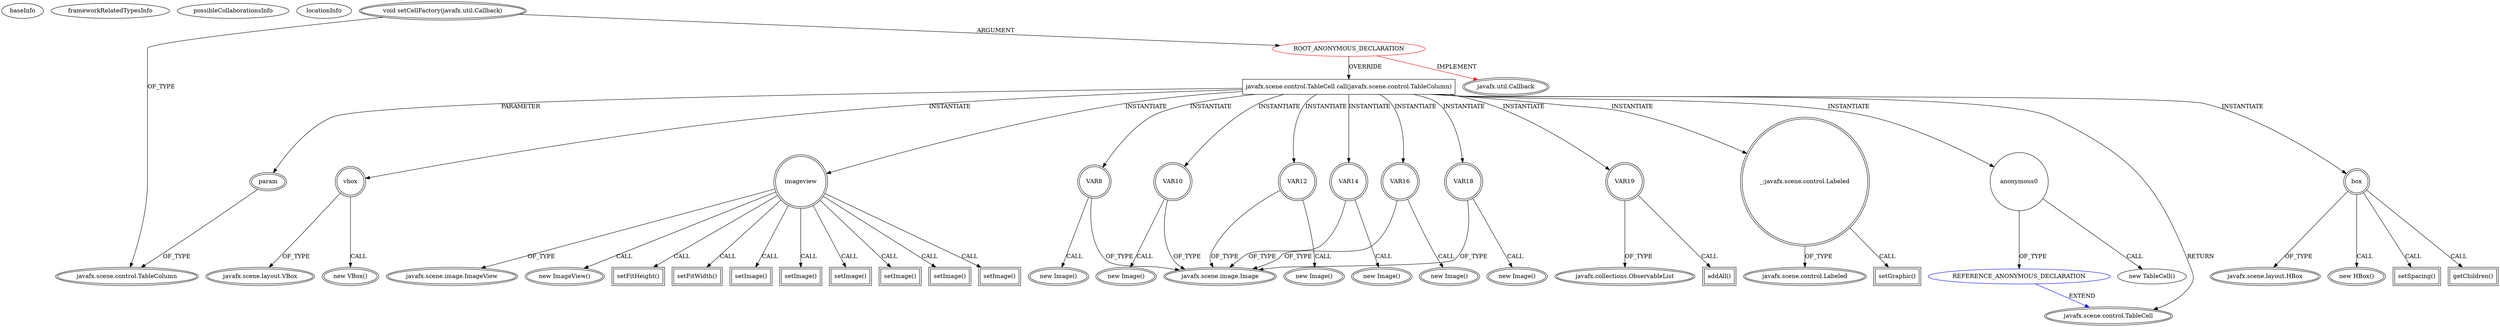 digraph {
baseInfo[graphId=2712,category="extension_graph",isAnonymous=true,possibleRelation=true]
frameworkRelatedTypesInfo[0="javafx.util.Callback"]
possibleCollaborationsInfo[0="2712~OVERRIDING_METHOD_DECLARATION-INSTANTIATION-~javafx.util.Callback ~javafx.scene.control.TableCell ~true~true"]
locationInfo[projectName="geyrix57-Proyecto_1_Bases",filePath="/geyrix57-Proyecto_1_Bases/Proyecto_1_Bases-master/src/Control/ControlLog.java",contextSignature="void initialize(java.net.URL,java.util.ResourceBundle)",graphId="2712"]
0[label="ROOT_ANONYMOUS_DECLARATION",vertexType="ROOT_ANONYMOUS_DECLARATION",isFrameworkType=false,color=red]
1[label="javafx.util.Callback",vertexType="FRAMEWORK_INTERFACE_TYPE",isFrameworkType=true,peripheries=2]
2[label="void setCellFactory(javafx.util.Callback)",vertexType="OUTSIDE_CALL",isFrameworkType=true,peripheries=2]
3[label="javafx.scene.control.TableColumn",vertexType="FRAMEWORK_CLASS_TYPE",isFrameworkType=true,peripheries=2]
4[label="javafx.scene.control.TableCell call(javafx.scene.control.TableColumn)",vertexType="OVERRIDING_METHOD_DECLARATION",isFrameworkType=false,shape=box]
5[label="javafx.scene.control.TableCell",vertexType="FRAMEWORK_CLASS_TYPE",isFrameworkType=true,peripheries=2]
6[label="param",vertexType="PARAMETER_DECLARATION",isFrameworkType=true,peripheries=2]
9[label="anonymous0",vertexType="VARIABLE_EXPRESION",isFrameworkType=false,shape=circle]
10[label="REFERENCE_ANONYMOUS_DECLARATION",vertexType="REFERENCE_ANONYMOUS_DECLARATION",isFrameworkType=false,color=blue]
8[label="new TableCell()",vertexType="CONSTRUCTOR_CALL",isFrameworkType=false]
13[label="box",vertexType="VARIABLE_EXPRESION",isFrameworkType=true,peripheries=2,shape=circle]
14[label="javafx.scene.layout.HBox",vertexType="FRAMEWORK_CLASS_TYPE",isFrameworkType=true,peripheries=2]
12[label="new HBox()",vertexType="CONSTRUCTOR_CALL",isFrameworkType=true,peripheries=2]
16[label="setSpacing()",vertexType="INSIDE_CALL",isFrameworkType=true,peripheries=2,shape=box]
18[label="vbox",vertexType="VARIABLE_EXPRESION",isFrameworkType=true,peripheries=2,shape=circle]
19[label="javafx.scene.layout.VBox",vertexType="FRAMEWORK_CLASS_TYPE",isFrameworkType=true,peripheries=2]
17[label="new VBox()",vertexType="CONSTRUCTOR_CALL",isFrameworkType=true,peripheries=2]
21[label="imageview",vertexType="VARIABLE_EXPRESION",isFrameworkType=true,peripheries=2,shape=circle]
22[label="javafx.scene.image.ImageView",vertexType="FRAMEWORK_CLASS_TYPE",isFrameworkType=true,peripheries=2]
20[label="new ImageView()",vertexType="CONSTRUCTOR_CALL",isFrameworkType=true,peripheries=2]
24[label="setFitHeight()",vertexType="INSIDE_CALL",isFrameworkType=true,peripheries=2,shape=box]
26[label="setFitWidth()",vertexType="INSIDE_CALL",isFrameworkType=true,peripheries=2,shape=box]
28[label="setImage()",vertexType="INSIDE_CALL",isFrameworkType=true,peripheries=2,shape=box]
30[label="VAR8",vertexType="VARIABLE_EXPRESION",isFrameworkType=true,peripheries=2,shape=circle]
31[label="javafx.scene.image.Image",vertexType="FRAMEWORK_CLASS_TYPE",isFrameworkType=true,peripheries=2]
29[label="new Image()",vertexType="CONSTRUCTOR_CALL",isFrameworkType=true,peripheries=2]
33[label="setImage()",vertexType="INSIDE_CALL",isFrameworkType=true,peripheries=2,shape=box]
35[label="VAR10",vertexType="VARIABLE_EXPRESION",isFrameworkType=true,peripheries=2,shape=circle]
34[label="new Image()",vertexType="CONSTRUCTOR_CALL",isFrameworkType=true,peripheries=2]
38[label="setImage()",vertexType="INSIDE_CALL",isFrameworkType=true,peripheries=2,shape=box]
40[label="VAR12",vertexType="VARIABLE_EXPRESION",isFrameworkType=true,peripheries=2,shape=circle]
39[label="new Image()",vertexType="CONSTRUCTOR_CALL",isFrameworkType=true,peripheries=2]
43[label="setImage()",vertexType="INSIDE_CALL",isFrameworkType=true,peripheries=2,shape=box]
45[label="VAR14",vertexType="VARIABLE_EXPRESION",isFrameworkType=true,peripheries=2,shape=circle]
44[label="new Image()",vertexType="CONSTRUCTOR_CALL",isFrameworkType=true,peripheries=2]
48[label="setImage()",vertexType="INSIDE_CALL",isFrameworkType=true,peripheries=2,shape=box]
50[label="VAR16",vertexType="VARIABLE_EXPRESION",isFrameworkType=true,peripheries=2,shape=circle]
49[label="new Image()",vertexType="CONSTRUCTOR_CALL",isFrameworkType=true,peripheries=2]
53[label="setImage()",vertexType="INSIDE_CALL",isFrameworkType=true,peripheries=2,shape=box]
55[label="VAR18",vertexType="VARIABLE_EXPRESION",isFrameworkType=true,peripheries=2,shape=circle]
54[label="new Image()",vertexType="CONSTRUCTOR_CALL",isFrameworkType=true,peripheries=2]
57[label="VAR19",vertexType="VARIABLE_EXPRESION",isFrameworkType=true,peripheries=2,shape=circle]
59[label="javafx.collections.ObservableList",vertexType="FRAMEWORK_INTERFACE_TYPE",isFrameworkType=true,peripheries=2]
58[label="addAll()",vertexType="INSIDE_CALL",isFrameworkType=true,peripheries=2,shape=box]
61[label="getChildren()",vertexType="INSIDE_CALL",isFrameworkType=true,peripheries=2,shape=box]
62[label="_:javafx.scene.control.Labeled",vertexType="VARIABLE_EXPRESION",isFrameworkType=true,peripheries=2,shape=circle]
64[label="javafx.scene.control.Labeled",vertexType="FRAMEWORK_CLASS_TYPE",isFrameworkType=true,peripheries=2]
63[label="setGraphic()",vertexType="INSIDE_CALL",isFrameworkType=true,peripheries=2,shape=box]
0->1[label="IMPLEMENT",color=red]
2->0[label="ARGUMENT"]
2->3[label="OF_TYPE"]
0->4[label="OVERRIDE"]
4->5[label="RETURN"]
6->3[label="OF_TYPE"]
4->6[label="PARAMETER"]
4->9[label="INSTANTIATE"]
10->5[label="EXTEND",color=blue]
9->10[label="OF_TYPE"]
9->8[label="CALL"]
4->13[label="INSTANTIATE"]
13->14[label="OF_TYPE"]
13->12[label="CALL"]
13->16[label="CALL"]
4->18[label="INSTANTIATE"]
18->19[label="OF_TYPE"]
18->17[label="CALL"]
4->21[label="INSTANTIATE"]
21->22[label="OF_TYPE"]
21->20[label="CALL"]
21->24[label="CALL"]
21->26[label="CALL"]
21->28[label="CALL"]
4->30[label="INSTANTIATE"]
30->31[label="OF_TYPE"]
30->29[label="CALL"]
21->33[label="CALL"]
4->35[label="INSTANTIATE"]
35->31[label="OF_TYPE"]
35->34[label="CALL"]
21->38[label="CALL"]
4->40[label="INSTANTIATE"]
40->31[label="OF_TYPE"]
40->39[label="CALL"]
21->43[label="CALL"]
4->45[label="INSTANTIATE"]
45->31[label="OF_TYPE"]
45->44[label="CALL"]
21->48[label="CALL"]
4->50[label="INSTANTIATE"]
50->31[label="OF_TYPE"]
50->49[label="CALL"]
21->53[label="CALL"]
4->55[label="INSTANTIATE"]
55->31[label="OF_TYPE"]
55->54[label="CALL"]
4->57[label="INSTANTIATE"]
57->59[label="OF_TYPE"]
57->58[label="CALL"]
13->61[label="CALL"]
4->62[label="INSTANTIATE"]
62->64[label="OF_TYPE"]
62->63[label="CALL"]
}
